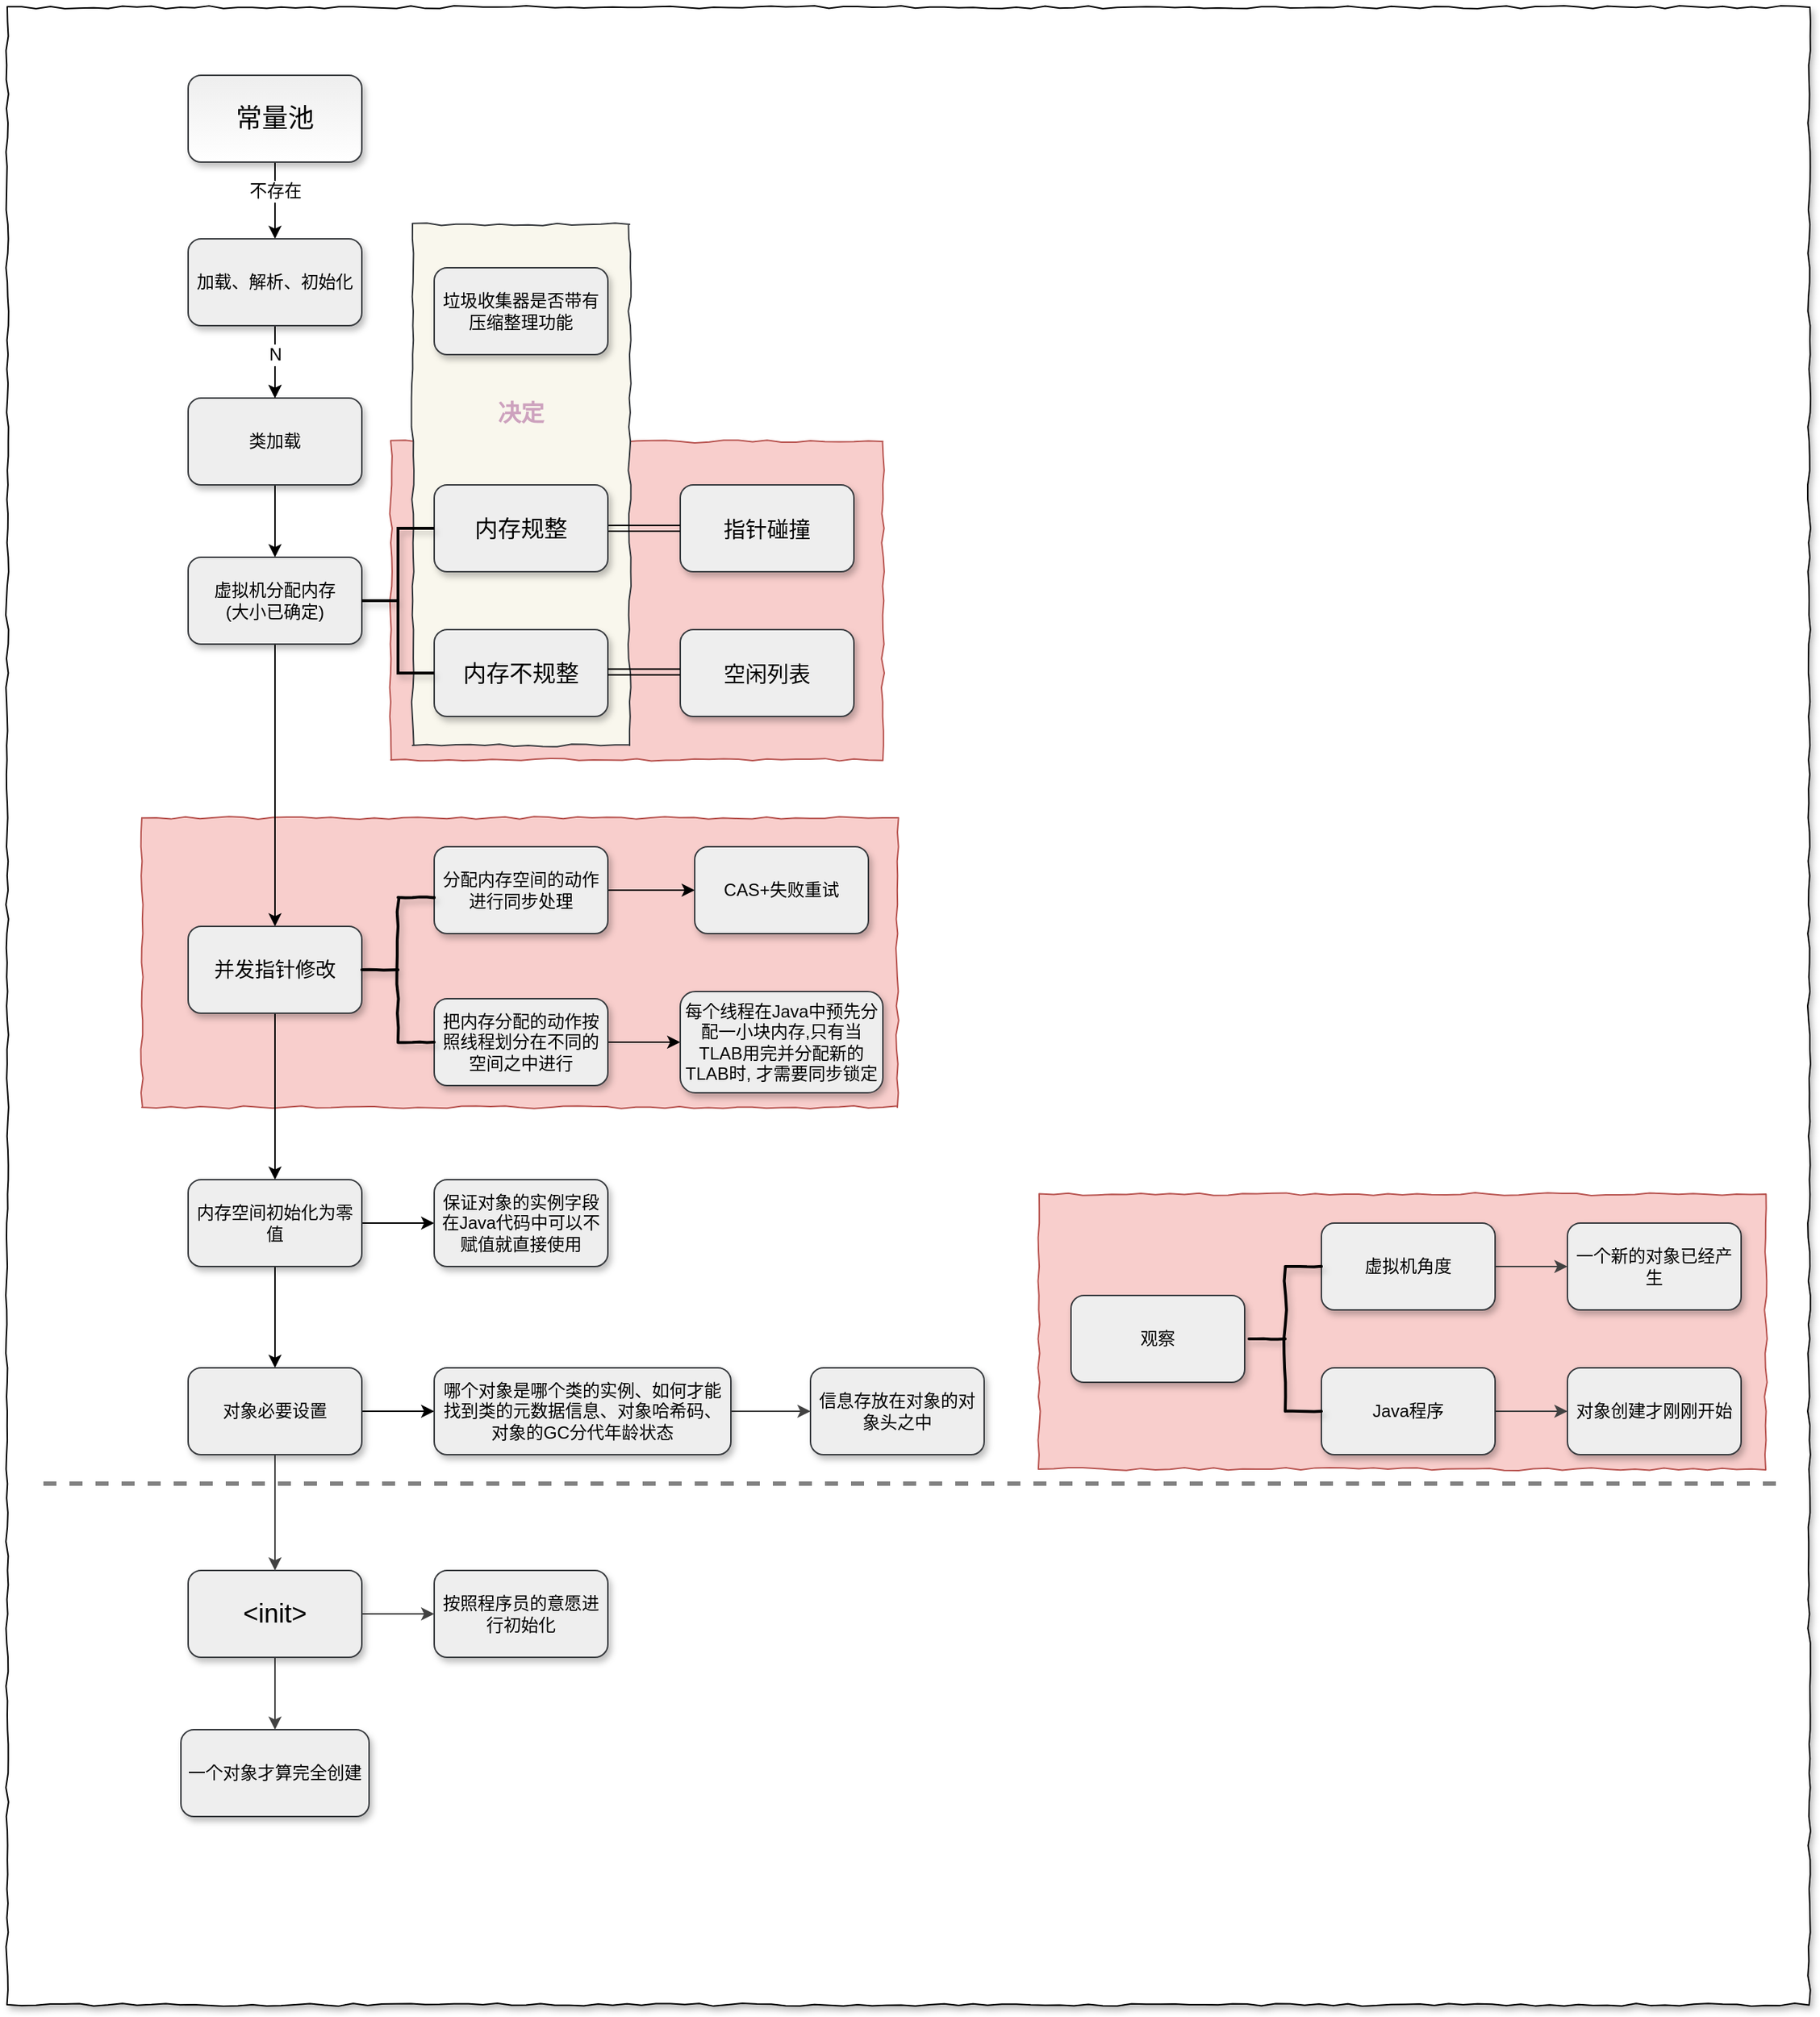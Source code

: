 <mxfile version="12.4.8" type="device"><diagram id="yBjC6Kl6pgkL5FIuidIu" name="第 1 页"><mxGraphModel dx="2029" dy="1317" grid="1" gridSize="10" guides="1" tooltips="1" connect="1" arrows="1" fold="1" page="1" pageScale="1" pageWidth="827" pageHeight="1169" background="#FFFFFF" math="0" shadow="0"><root><mxCell id="0"/><mxCell id="1" parent="0"/><mxCell id="YRc2fLvSXPE9pnZS0CHs-39" value="" style="rounded=0;whiteSpace=wrap;html=1;shadow=1;glass=0;comic=1;fontSize=16;" vertex="1" parent="1"><mxGeometry x="175" y="100" width="1245" height="1380" as="geometry"/></mxCell><mxCell id="YRc2fLvSXPE9pnZS0CHs-38" value="" style="rounded=0;whiteSpace=wrap;html=1;shadow=0;glass=0;comic=1;fontSize=16;fillColor=#f8cecc;strokeColor=#b85450;" vertex="1" parent="1"><mxGeometry x="268" y="660" width="522" height="200" as="geometry"/></mxCell><mxCell id="YRc2fLvSXPE9pnZS0CHs-37" value="" style="rounded=0;whiteSpace=wrap;html=1;shadow=0;glass=0;comic=1;fontSize=16;fillColor=#f8cecc;strokeColor=#b85450;" vertex="1" parent="1"><mxGeometry x="888" y="920" width="502" height="190" as="geometry"/></mxCell><mxCell id="YRc2fLvSXPE9pnZS0CHs-16" value="" style="rounded=0;whiteSpace=wrap;html=1;shadow=0;glass=0;comic=1;fontSize=16;fillColor=#f8cecc;strokeColor=#b85450;" vertex="1" parent="1"><mxGeometry x="440" y="400" width="340" height="220" as="geometry"/></mxCell><mxCell id="YRc2fLvSXPE9pnZS0CHs-17" value="" style="rounded=0;whiteSpace=wrap;html=1;shadow=0;glass=0;comic=1;fontSize=16;fillColor=#f9f7ed;strokeColor=#36393d;" vertex="1" parent="1"><mxGeometry x="455" y="250" width="150" height="360" as="geometry"/></mxCell><mxCell id="YRc2fLvSXPE9pnZS0CHs-5" value="" style="edgeStyle=orthogonalEdgeStyle;rounded=0;orthogonalLoop=1;jettySize=auto;html=1;comic=0;shadow=0;" edge="1" parent="1" source="ZRi-pbKnALMj116URhYd-3" target="ZRi-pbKnALMj116URhYd-5"><mxGeometry relative="1" as="geometry"/></mxCell><mxCell id="YRc2fLvSXPE9pnZS0CHs-6" value="不存在" style="text;html=1;align=center;verticalAlign=middle;resizable=0;points=[];labelBackgroundColor=#ffffff;" vertex="1" connectable="0" parent="YRc2fLvSXPE9pnZS0CHs-5"><mxGeometry x="-0.271" relative="1" as="geometry"><mxPoint as="offset"/></mxGeometry></mxCell><mxCell id="ZRi-pbKnALMj116URhYd-3" value="&lt;font face=&quot;Verdana&quot; style=&quot;font-size: 18px&quot;&gt;常量池&lt;/font&gt;" style="rounded=1;whiteSpace=wrap;html=1;shadow=1;fillColor=#eeeeee;strokeColor=#36393d;fontFamily=f;comic=0;glass=0;gradientColor=#ffffff;" parent="1" vertex="1"><mxGeometry x="300" y="147" width="120" height="60" as="geometry"/></mxCell><mxCell id="YRc2fLvSXPE9pnZS0CHs-10" style="edgeStyle=orthogonalEdgeStyle;rounded=0;comic=0;orthogonalLoop=1;jettySize=auto;html=1;exitX=0.5;exitY=1;exitDx=0;exitDy=0;entryX=0.5;entryY=0;entryDx=0;entryDy=0;shadow=0;" edge="1" parent="1" source="ZRi-pbKnALMj116URhYd-4" target="ZRi-pbKnALMj116URhYd-6"><mxGeometry relative="1" as="geometry"/></mxCell><mxCell id="ZRi-pbKnALMj116URhYd-4" value="类加载" style="rounded=1;whiteSpace=wrap;html=1;shadow=1;fillColor=#eeeeee;strokeColor=#36393d;" parent="1" vertex="1"><mxGeometry x="300" y="370" width="120" height="60" as="geometry"/></mxCell><mxCell id="YRc2fLvSXPE9pnZS0CHs-7" style="edgeStyle=orthogonalEdgeStyle;rounded=0;comic=0;orthogonalLoop=1;jettySize=auto;html=1;exitX=0.5;exitY=1;exitDx=0;exitDy=0;entryX=0.5;entryY=0;entryDx=0;entryDy=0;shadow=0;" edge="1" parent="1" source="ZRi-pbKnALMj116URhYd-5" target="ZRi-pbKnALMj116URhYd-4"><mxGeometry relative="1" as="geometry"/></mxCell><mxCell id="YRc2fLvSXPE9pnZS0CHs-8" value="" style="edgeStyle=orthogonalEdgeStyle;rounded=0;comic=0;orthogonalLoop=1;jettySize=auto;html=1;shadow=0;" edge="1" parent="1" source="ZRi-pbKnALMj116URhYd-5" target="ZRi-pbKnALMj116URhYd-4"><mxGeometry relative="1" as="geometry"/></mxCell><mxCell id="YRc2fLvSXPE9pnZS0CHs-9" value="N" style="text;html=1;align=center;verticalAlign=middle;resizable=0;points=[];labelBackgroundColor=#ffffff;" vertex="1" connectable="0" parent="YRc2fLvSXPE9pnZS0CHs-8"><mxGeometry x="-0.216" relative="1" as="geometry"><mxPoint as="offset"/></mxGeometry></mxCell><mxCell id="ZRi-pbKnALMj116URhYd-5" value="加载、解析、初始化" style="rounded=1;whiteSpace=wrap;html=1;shadow=1;fillColor=#eeeeee;strokeColor=#36393d;" parent="1" vertex="1"><mxGeometry x="300" y="260" width="120" height="60" as="geometry"/></mxCell><mxCell id="YRc2fLvSXPE9pnZS0CHs-11" style="edgeStyle=orthogonalEdgeStyle;rounded=0;comic=0;orthogonalLoop=1;jettySize=auto;html=1;exitX=0.5;exitY=1;exitDx=0;exitDy=0;entryX=0.5;entryY=0;entryDx=0;entryDy=0;shadow=0;" edge="1" parent="1" source="ZRi-pbKnALMj116URhYd-6" target="ZRi-pbKnALMj116URhYd-21"><mxGeometry relative="1" as="geometry"/></mxCell><mxCell id="ZRi-pbKnALMj116URhYd-6" value="虚拟机分配内存&lt;br&gt;(大小已确定)" style="rounded=1;whiteSpace=wrap;html=1;shadow=1;fillColor=#eeeeee;strokeColor=#36393d;" parent="1" vertex="1"><mxGeometry x="300" y="480" width="120" height="60" as="geometry"/></mxCell><mxCell id="ZRi-pbKnALMj116URhYd-8" value="&lt;font style=&quot;font-size: 15px&quot;&gt;指针碰撞&lt;/font&gt;" style="rounded=1;whiteSpace=wrap;html=1;shadow=1;fillColor=#eeeeee;strokeColor=#36393d;" parent="1" vertex="1"><mxGeometry x="640" y="430" width="120" height="60" as="geometry"/></mxCell><mxCell id="YRc2fLvSXPE9pnZS0CHs-14" value="" style="edgeStyle=orthogonalEdgeStyle;rounded=1;comic=0;orthogonalLoop=1;jettySize=auto;html=1;shadow=0;fontSize=16;shape=link;" edge="1" parent="1" source="ZRi-pbKnALMj116URhYd-9" target="ZRi-pbKnALMj116URhYd-8"><mxGeometry relative="1" as="geometry"/></mxCell><mxCell id="ZRi-pbKnALMj116URhYd-9" value="内存规整" style="rounded=1;whiteSpace=wrap;html=1;shadow=1;fillColor=#eeeeee;strokeColor=#36393d;fontSize=16;" parent="1" vertex="1"><mxGeometry x="470" y="430" width="120" height="60" as="geometry"/></mxCell><mxCell id="ZRi-pbKnALMj116URhYd-18" value="&lt;font style=&quot;font-size: 15px&quot;&gt;空闲列表&lt;/font&gt;" style="rounded=1;whiteSpace=wrap;html=1;shadow=1;fillColor=#eeeeee;strokeColor=#36393d;" parent="1" vertex="1"><mxGeometry x="640" y="530" width="120" height="60" as="geometry"/></mxCell><mxCell id="ZRi-pbKnALMj116URhYd-19" value="内存不规整" style="rounded=1;whiteSpace=wrap;html=1;shadow=1;fillColor=#eeeeee;strokeColor=#36393d;fontSize=16;" parent="1" vertex="1"><mxGeometry x="470" y="530" width="120" height="60" as="geometry"/></mxCell><mxCell id="ZRi-pbKnALMj116URhYd-20" value="垃圾收集器是否带有压缩整理功能" style="rounded=1;whiteSpace=wrap;html=1;shadow=1;fillColor=#eeeeee;strokeColor=#36393d;" parent="1" vertex="1"><mxGeometry x="470" y="280" width="120" height="60" as="geometry"/></mxCell><mxCell id="YRc2fLvSXPE9pnZS0CHs-24" value="" style="edgeStyle=orthogonalEdgeStyle;rounded=1;comic=0;orthogonalLoop=1;jettySize=auto;html=1;shadow=0;fontSize=16;entryX=0.5;entryY=0;entryDx=0;entryDy=0;" edge="1" parent="1" source="ZRi-pbKnALMj116URhYd-21" target="ZRi-pbKnALMj116URhYd-28"><mxGeometry relative="1" as="geometry"><mxPoint x="360" y="875" as="targetPoint"/></mxGeometry></mxCell><mxCell id="ZRi-pbKnALMj116URhYd-21" value="&lt;font style=&quot;font-size: 14px&quot;&gt;并发指针修改&lt;/font&gt;" style="rounded=1;whiteSpace=wrap;html=1;shadow=1;fillColor=#eeeeee;strokeColor=#36393d;" parent="1" vertex="1"><mxGeometry x="300" y="735" width="120" height="60" as="geometry"/></mxCell><mxCell id="YRc2fLvSXPE9pnZS0CHs-21" value="" style="edgeStyle=orthogonalEdgeStyle;rounded=1;comic=0;orthogonalLoop=1;jettySize=auto;html=1;shadow=0;fontSize=16;" edge="1" parent="1" source="ZRi-pbKnALMj116URhYd-24" target="ZRi-pbKnALMj116URhYd-25"><mxGeometry relative="1" as="geometry"/></mxCell><mxCell id="ZRi-pbKnALMj116URhYd-24" value="分配内存空间的动作进行同步处理" style="rounded=1;whiteSpace=wrap;html=1;shadow=1;fillColor=#eeeeee;strokeColor=#36393d;" parent="1" vertex="1"><mxGeometry x="470" y="680" width="120" height="60" as="geometry"/></mxCell><mxCell id="ZRi-pbKnALMj116URhYd-25" value="CAS+失败重试" style="rounded=1;whiteSpace=wrap;html=1;shadow=1;fillColor=#eeeeee;strokeColor=#36393d;" parent="1" vertex="1"><mxGeometry x="650" y="680" width="120" height="60" as="geometry"/></mxCell><mxCell id="YRc2fLvSXPE9pnZS0CHs-22" value="" style="edgeStyle=orthogonalEdgeStyle;rounded=1;comic=0;orthogonalLoop=1;jettySize=auto;html=1;shadow=0;fontSize=16;" edge="1" parent="1" source="ZRi-pbKnALMj116URhYd-26" target="ZRi-pbKnALMj116URhYd-27"><mxGeometry relative="1" as="geometry"/></mxCell><mxCell id="ZRi-pbKnALMj116URhYd-26" value="把内存分配的动作按照线程划分在不同的空间之中进行" style="rounded=1;whiteSpace=wrap;html=1;shadow=1;fillColor=#eeeeee;strokeColor=#36393d;" parent="1" vertex="1"><mxGeometry x="470" y="785" width="120" height="60" as="geometry"/></mxCell><mxCell id="ZRi-pbKnALMj116URhYd-27" value="每个线程在Java中预先分配一小块内存,只有当TLAB用完并分配新的TLAB时,&amp;nbsp;才需要同步锁定" style="rounded=1;whiteSpace=wrap;html=1;shadow=1;fillColor=#eeeeee;strokeColor=#36393d;" parent="1" vertex="1"><mxGeometry x="640" y="780" width="140" height="70" as="geometry"/></mxCell><mxCell id="YRc2fLvSXPE9pnZS0CHs-25" value="" style="edgeStyle=orthogonalEdgeStyle;rounded=1;comic=0;orthogonalLoop=1;jettySize=auto;html=1;shadow=0;fontSize=16;" edge="1" parent="1" source="ZRi-pbKnALMj116URhYd-28" target="ZRi-pbKnALMj116URhYd-29"><mxGeometry relative="1" as="geometry"/></mxCell><mxCell id="YRc2fLvSXPE9pnZS0CHs-26" value="" style="edgeStyle=orthogonalEdgeStyle;rounded=1;comic=0;orthogonalLoop=1;jettySize=auto;html=1;shadow=0;fontSize=16;" edge="1" parent="1" source="ZRi-pbKnALMj116URhYd-28" target="ZRi-pbKnALMj116URhYd-30"><mxGeometry relative="1" as="geometry"/></mxCell><mxCell id="ZRi-pbKnALMj116URhYd-28" value="内存空间初始化为零值" style="rounded=1;whiteSpace=wrap;html=1;shadow=1;fillColor=#eeeeee;strokeColor=#36393d;" parent="1" vertex="1"><mxGeometry x="300" y="910" width="120" height="60" as="geometry"/></mxCell><mxCell id="ZRi-pbKnALMj116URhYd-29" value="保证对象的实例字段在Java代码中可以不赋值就直接使用" style="rounded=1;whiteSpace=wrap;html=1;shadow=1;fillColor=#eeeeee;strokeColor=#36393d;" parent="1" vertex="1"><mxGeometry x="470" y="910" width="120" height="60" as="geometry"/></mxCell><mxCell id="YRc2fLvSXPE9pnZS0CHs-27" value="" style="edgeStyle=orthogonalEdgeStyle;rounded=1;comic=0;orthogonalLoop=1;jettySize=auto;html=1;shadow=0;fontSize=16;" edge="1" parent="1" source="ZRi-pbKnALMj116URhYd-30" target="ZRi-pbKnALMj116URhYd-31"><mxGeometry relative="1" as="geometry"/></mxCell><mxCell id="YRc2fLvSXPE9pnZS0CHs-33" value="" style="edgeStyle=orthogonalEdgeStyle;rounded=1;comic=0;jumpSize=14;orthogonalLoop=1;jettySize=auto;html=1;shadow=0;strokeColor=#424242;strokeWidth=1;fontSize=16;" edge="1" parent="1" source="ZRi-pbKnALMj116URhYd-30"><mxGeometry relative="1" as="geometry"><mxPoint x="360" y="1180" as="targetPoint"/></mxGeometry></mxCell><mxCell id="ZRi-pbKnALMj116URhYd-30" value="对象必要设置" style="rounded=1;whiteSpace=wrap;html=1;shadow=1;fillColor=#eeeeee;strokeColor=#36393d;" parent="1" vertex="1"><mxGeometry x="300" y="1040" width="120" height="60" as="geometry"/></mxCell><mxCell id="YRc2fLvSXPE9pnZS0CHs-36" value="" style="edgeStyle=orthogonalEdgeStyle;rounded=1;comic=0;jumpSize=14;orthogonalLoop=1;jettySize=auto;html=1;shadow=0;strokeColor=#424242;strokeWidth=1;fontSize=16;" edge="1" parent="1" source="ZRi-pbKnALMj116URhYd-31" target="ZRi-pbKnALMj116URhYd-32"><mxGeometry relative="1" as="geometry"/></mxCell><mxCell id="ZRi-pbKnALMj116URhYd-31" value="哪个对象是哪个类的实例、如何才能找到类的元数据信息、对象哈希码、对象的GC分代年龄状态" style="rounded=1;whiteSpace=wrap;html=1;shadow=1;fillColor=#eeeeee;strokeColor=#36393d;" parent="1" vertex="1"><mxGeometry x="470" y="1040" width="205" height="60" as="geometry"/></mxCell><mxCell id="ZRi-pbKnALMj116URhYd-32" value="信息存放在对象的对象头之中" style="rounded=1;whiteSpace=wrap;html=1;shadow=1;fillColor=#eeeeee;strokeColor=#36393d;" parent="1" vertex="1"><mxGeometry x="730" y="1040" width="120" height="60" as="geometry"/></mxCell><mxCell id="ZRi-pbKnALMj116URhYd-34" value="观察" style="rounded=1;whiteSpace=wrap;html=1;shadow=1;fillColor=#eeeeee;strokeColor=#36393d;" parent="1" vertex="1"><mxGeometry x="910" y="990" width="120" height="60" as="geometry"/></mxCell><mxCell id="YRc2fLvSXPE9pnZS0CHs-30" value="" style="edgeStyle=orthogonalEdgeStyle;rounded=1;comic=0;jumpSize=14;orthogonalLoop=1;jettySize=auto;html=1;shadow=0;strokeColor=#424242;strokeWidth=1;fontSize=16;" edge="1" parent="1" source="ZRi-pbKnALMj116URhYd-36" target="ZRi-pbKnALMj116URhYd-38"><mxGeometry relative="1" as="geometry"/></mxCell><mxCell id="ZRi-pbKnALMj116URhYd-36" value="虚拟机角度" style="rounded=1;whiteSpace=wrap;html=1;shadow=1;fillColor=#eeeeee;strokeColor=#36393d;" parent="1" vertex="1"><mxGeometry x="1083" y="940" width="120" height="60" as="geometry"/></mxCell><mxCell id="YRc2fLvSXPE9pnZS0CHs-31" value="" style="edgeStyle=orthogonalEdgeStyle;rounded=1;comic=0;jumpSize=14;orthogonalLoop=1;jettySize=auto;html=1;shadow=0;strokeColor=#424242;strokeWidth=1;fontSize=16;" edge="1" parent="1" source="ZRi-pbKnALMj116URhYd-37" target="ZRi-pbKnALMj116URhYd-39"><mxGeometry relative="1" as="geometry"/></mxCell><mxCell id="ZRi-pbKnALMj116URhYd-37" value="Java程序" style="rounded=1;whiteSpace=wrap;html=1;shadow=1;fillColor=#eeeeee;strokeColor=#36393d;" parent="1" vertex="1"><mxGeometry x="1083" y="1040" width="120" height="60" as="geometry"/></mxCell><mxCell id="ZRi-pbKnALMj116URhYd-38" value="一个新的对象已经产生" style="rounded=1;whiteSpace=wrap;html=1;shadow=1;fillColor=#eeeeee;strokeColor=#36393d;" parent="1" vertex="1"><mxGeometry x="1253" y="940" width="120" height="60" as="geometry"/></mxCell><mxCell id="ZRi-pbKnALMj116URhYd-39" value="对象创建才刚刚开始" style="rounded=1;whiteSpace=wrap;html=1;shadow=1;fillColor=#eeeeee;strokeColor=#36393d;" parent="1" vertex="1"><mxGeometry x="1253" y="1040" width="120" height="60" as="geometry"/></mxCell><mxCell id="YRc2fLvSXPE9pnZS0CHs-34" value="" style="edgeStyle=orthogonalEdgeStyle;rounded=1;comic=0;jumpSize=14;orthogonalLoop=1;jettySize=auto;html=1;shadow=0;strokeColor=#424242;strokeWidth=1;fontSize=16;" edge="1" parent="1" source="YRc2fLvSXPE9pnZS0CHs-1" target="YRc2fLvSXPE9pnZS0CHs-2"><mxGeometry relative="1" as="geometry"/></mxCell><mxCell id="YRc2fLvSXPE9pnZS0CHs-35" value="" style="edgeStyle=orthogonalEdgeStyle;rounded=1;comic=0;jumpSize=14;orthogonalLoop=1;jettySize=auto;html=1;shadow=0;strokeColor=#424242;strokeWidth=1;fontSize=16;" edge="1" parent="1" source="YRc2fLvSXPE9pnZS0CHs-1" target="YRc2fLvSXPE9pnZS0CHs-3"><mxGeometry relative="1" as="geometry"/></mxCell><mxCell id="YRc2fLvSXPE9pnZS0CHs-1" value="&lt;font style=&quot;font-size: 18px&quot;&gt;&amp;lt;init&amp;gt;&lt;/font&gt;" style="rounded=1;whiteSpace=wrap;html=1;shadow=1;fillColor=#eeeeee;strokeColor=#36393d;" vertex="1" parent="1"><mxGeometry x="300" y="1180" width="120" height="60" as="geometry"/></mxCell><mxCell id="YRc2fLvSXPE9pnZS0CHs-2" value="按照程序员的意愿进行初始化" style="rounded=1;whiteSpace=wrap;html=1;shadow=1;fillColor=#eeeeee;strokeColor=#36393d;" vertex="1" parent="1"><mxGeometry x="470" y="1180" width="120" height="60" as="geometry"/></mxCell><mxCell id="YRc2fLvSXPE9pnZS0CHs-3" value="一个对象才算完全创建" style="rounded=1;whiteSpace=wrap;html=1;shadow=1;fillColor=#eeeeee;strokeColor=#36393d;" vertex="1" parent="1"><mxGeometry x="295" y="1290" width="130" height="60" as="geometry"/></mxCell><mxCell id="YRc2fLvSXPE9pnZS0CHs-13" value="" style="strokeWidth=2;html=1;shape=mxgraph.flowchart.annotation_2;align=left;labelPosition=right;pointerEvents=1;rounded=1;shadow=1;glass=0;comic=0;fillColor=#CCE5FF;gradientColor=#ffffff;" vertex="1" parent="1"><mxGeometry x="420" y="460" width="50" height="100" as="geometry"/></mxCell><mxCell id="YRc2fLvSXPE9pnZS0CHs-15" value="" style="edgeStyle=orthogonalEdgeStyle;rounded=1;comic=0;orthogonalLoop=1;jettySize=auto;html=1;shadow=0;fontSize=16;shape=link;" edge="1" parent="1"><mxGeometry relative="1" as="geometry"><mxPoint x="590.0" y="559.31" as="sourcePoint"/><mxPoint x="640.0" y="559.31" as="targetPoint"/></mxGeometry></mxCell><mxCell id="YRc2fLvSXPE9pnZS0CHs-19" value="&lt;b&gt;&lt;font color=&quot;#cda2be&quot;&gt;决定&lt;/font&gt;&lt;/b&gt;" style="text;html=1;strokeColor=none;fillColor=none;align=center;verticalAlign=middle;whiteSpace=wrap;rounded=0;shadow=0;glass=0;comic=1;fontSize=16;" vertex="1" parent="1"><mxGeometry x="510" y="370" width="40" height="20" as="geometry"/></mxCell><mxCell id="YRc2fLvSXPE9pnZS0CHs-20" value="" style="strokeWidth=2;html=1;shape=mxgraph.flowchart.annotation_2;align=left;labelPosition=right;pointerEvents=1;rounded=1;shadow=1;glass=0;comic=1;fillColor=#CCE5FF;gradientColor=#ffffff;fontSize=16;" vertex="1" parent="1"><mxGeometry x="420" y="715" width="50" height="100" as="geometry"/></mxCell><mxCell id="YRc2fLvSXPE9pnZS0CHs-28" value="" style="endArrow=none;dashed=1;html=1;shadow=0;fontSize=16;jumpSize=14;strokeWidth=3;strokeColor=#828282;" edge="1" parent="1"><mxGeometry width="50" height="50" relative="1" as="geometry"><mxPoint x="200" y="1120" as="sourcePoint"/><mxPoint x="1400" y="1120" as="targetPoint"/></mxGeometry></mxCell><mxCell id="YRc2fLvSXPE9pnZS0CHs-29" value="" style="strokeWidth=2;html=1;shape=mxgraph.flowchart.annotation_2;align=left;labelPosition=right;pointerEvents=1;rounded=1;shadow=1;glass=0;comic=1;fillColor=#CCE5FF;gradientColor=#ffffff;fontSize=16;" vertex="1" parent="1"><mxGeometry x="1033" y="970" width="50" height="100" as="geometry"/></mxCell></root></mxGraphModel></diagram></mxfile>